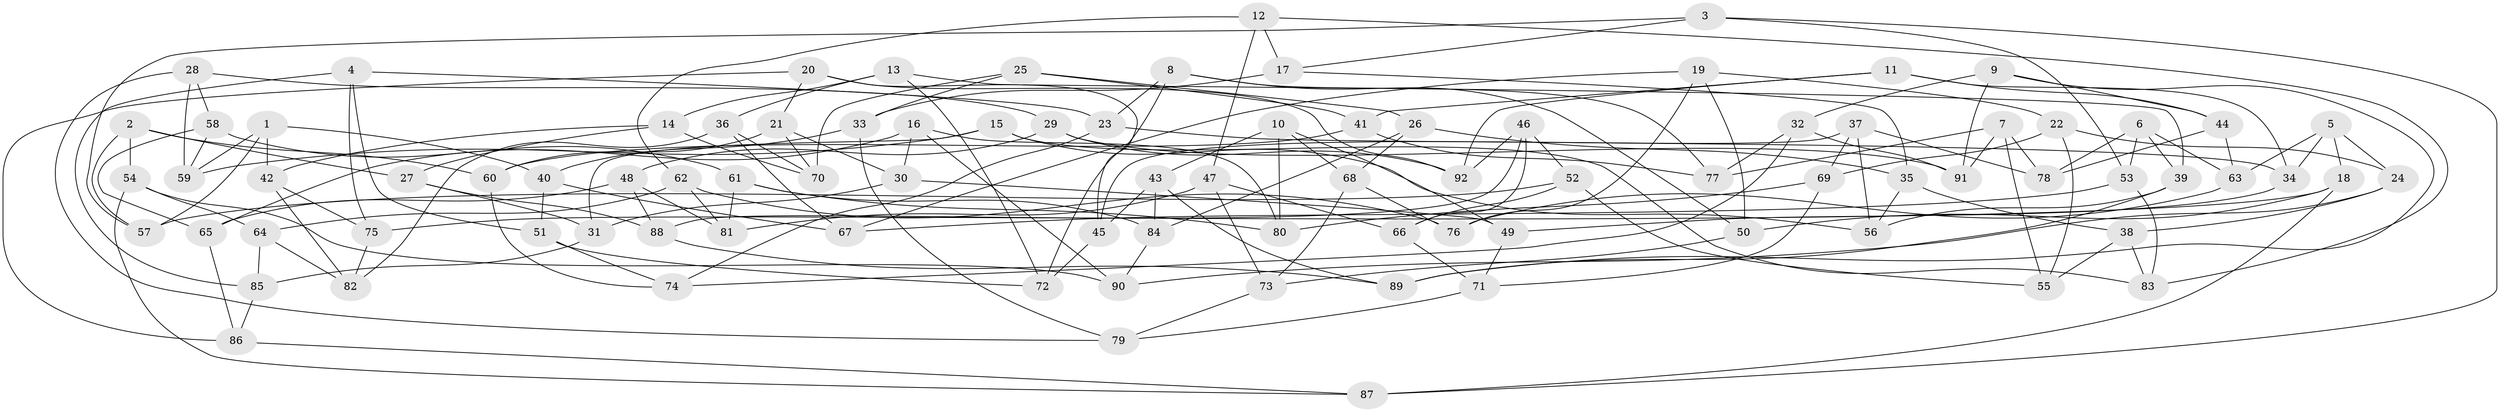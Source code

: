 // Generated by graph-tools (version 1.1) at 2025/26/03/09/25 03:26:59]
// undirected, 92 vertices, 184 edges
graph export_dot {
graph [start="1"]
  node [color=gray90,style=filled];
  1;
  2;
  3;
  4;
  5;
  6;
  7;
  8;
  9;
  10;
  11;
  12;
  13;
  14;
  15;
  16;
  17;
  18;
  19;
  20;
  21;
  22;
  23;
  24;
  25;
  26;
  27;
  28;
  29;
  30;
  31;
  32;
  33;
  34;
  35;
  36;
  37;
  38;
  39;
  40;
  41;
  42;
  43;
  44;
  45;
  46;
  47;
  48;
  49;
  50;
  51;
  52;
  53;
  54;
  55;
  56;
  57;
  58;
  59;
  60;
  61;
  62;
  63;
  64;
  65;
  66;
  67;
  68;
  69;
  70;
  71;
  72;
  73;
  74;
  75;
  76;
  77;
  78;
  79;
  80;
  81;
  82;
  83;
  84;
  85;
  86;
  87;
  88;
  89;
  90;
  91;
  92;
  1 -- 59;
  1 -- 57;
  1 -- 40;
  1 -- 42;
  2 -- 27;
  2 -- 57;
  2 -- 54;
  2 -- 60;
  3 -- 53;
  3 -- 87;
  3 -- 17;
  3 -- 57;
  4 -- 85;
  4 -- 51;
  4 -- 75;
  4 -- 23;
  5 -- 63;
  5 -- 24;
  5 -- 34;
  5 -- 18;
  6 -- 63;
  6 -- 78;
  6 -- 39;
  6 -- 53;
  7 -- 77;
  7 -- 55;
  7 -- 91;
  7 -- 78;
  8 -- 23;
  8 -- 72;
  8 -- 50;
  8 -- 77;
  9 -- 91;
  9 -- 32;
  9 -- 44;
  9 -- 89;
  10 -- 80;
  10 -- 43;
  10 -- 49;
  10 -- 68;
  11 -- 41;
  11 -- 92;
  11 -- 44;
  11 -- 34;
  12 -- 17;
  12 -- 83;
  12 -- 62;
  12 -- 47;
  13 -- 72;
  13 -- 36;
  13 -- 39;
  13 -- 14;
  14 -- 27;
  14 -- 70;
  14 -- 42;
  15 -- 31;
  15 -- 59;
  15 -- 83;
  15 -- 56;
  16 -- 90;
  16 -- 65;
  16 -- 80;
  16 -- 30;
  17 -- 33;
  17 -- 35;
  18 -- 87;
  18 -- 50;
  18 -- 75;
  19 -- 22;
  19 -- 50;
  19 -- 67;
  19 -- 76;
  20 -- 21;
  20 -- 86;
  20 -- 45;
  20 -- 92;
  21 -- 70;
  21 -- 30;
  21 -- 60;
  22 -- 24;
  22 -- 55;
  22 -- 69;
  23 -- 34;
  23 -- 74;
  24 -- 38;
  24 -- 90;
  25 -- 33;
  25 -- 41;
  25 -- 26;
  25 -- 70;
  26 -- 68;
  26 -- 84;
  26 -- 35;
  27 -- 31;
  27 -- 88;
  28 -- 29;
  28 -- 59;
  28 -- 79;
  28 -- 58;
  29 -- 91;
  29 -- 92;
  29 -- 48;
  30 -- 31;
  30 -- 49;
  31 -- 85;
  32 -- 74;
  32 -- 77;
  32 -- 91;
  33 -- 40;
  33 -- 79;
  34 -- 49;
  35 -- 38;
  35 -- 56;
  36 -- 67;
  36 -- 82;
  36 -- 70;
  37 -- 78;
  37 -- 45;
  37 -- 69;
  37 -- 56;
  38 -- 83;
  38 -- 55;
  39 -- 56;
  39 -- 89;
  40 -- 67;
  40 -- 51;
  41 -- 77;
  41 -- 60;
  42 -- 75;
  42 -- 82;
  43 -- 45;
  43 -- 89;
  43 -- 84;
  44 -- 63;
  44 -- 78;
  45 -- 72;
  46 -- 66;
  46 -- 92;
  46 -- 52;
  46 -- 88;
  47 -- 66;
  47 -- 73;
  47 -- 81;
  48 -- 88;
  48 -- 81;
  48 -- 65;
  49 -- 71;
  50 -- 73;
  51 -- 74;
  51 -- 72;
  52 -- 55;
  52 -- 66;
  52 -- 57;
  53 -- 67;
  53 -- 83;
  54 -- 90;
  54 -- 64;
  54 -- 87;
  58 -- 65;
  58 -- 61;
  58 -- 59;
  60 -- 74;
  61 -- 81;
  61 -- 80;
  61 -- 84;
  62 -- 76;
  62 -- 81;
  62 -- 64;
  63 -- 76;
  64 -- 82;
  64 -- 85;
  65 -- 86;
  66 -- 71;
  68 -- 76;
  68 -- 73;
  69 -- 80;
  69 -- 71;
  71 -- 79;
  73 -- 79;
  75 -- 82;
  84 -- 90;
  85 -- 86;
  86 -- 87;
  88 -- 89;
}
